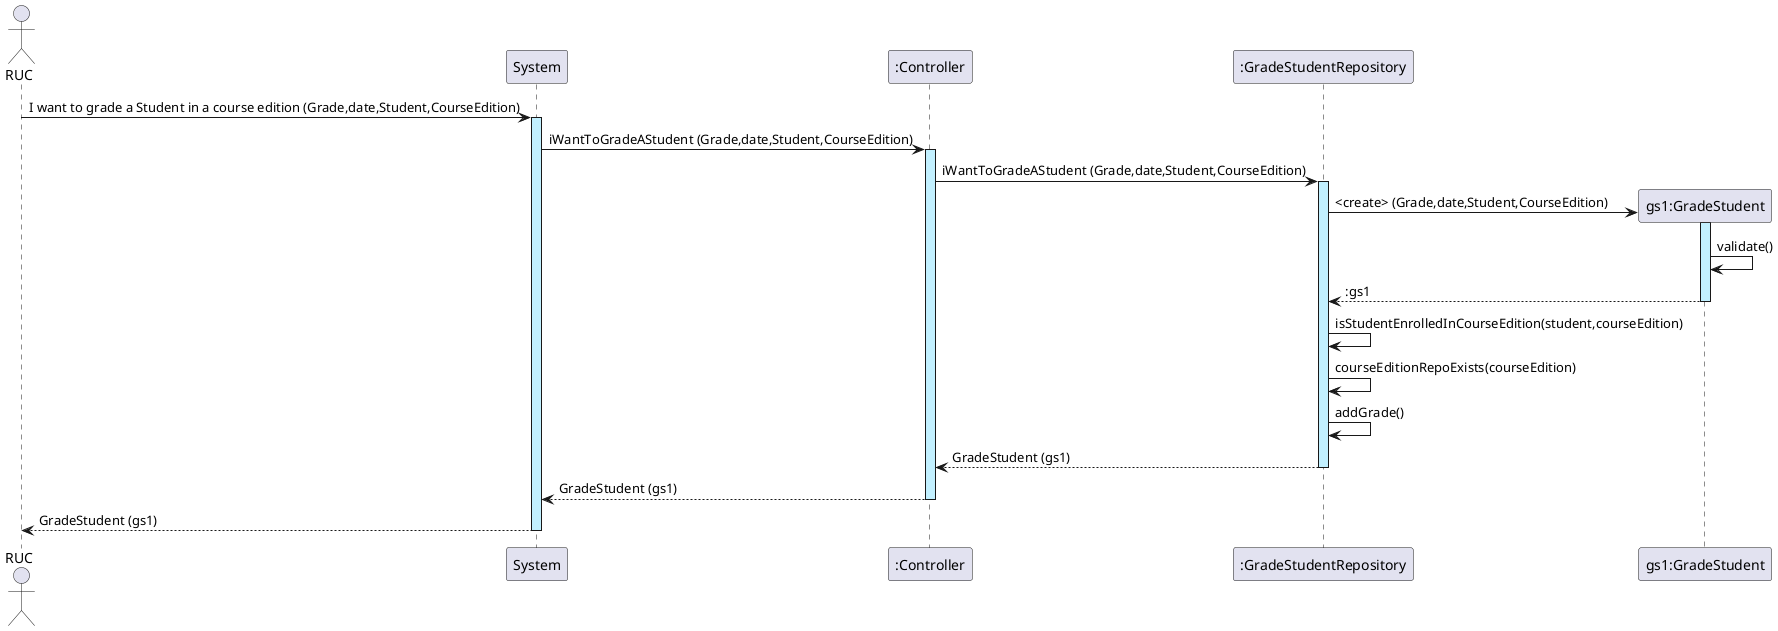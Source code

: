 @startuml
actor RUC
participant "System" as UI
participant ":Controller" as ctr
participant ":GradeStudentRepository" as GR



RUC -> UI ++ #application : I want to grade a Student in a course edition (Grade,date,Student,CourseEdition)
UI -> ctr ++ #application : iWantToGradeAStudent (Grade,date,Student,CourseEdition)
ctr -> GR ++ #application : iWantToGradeAStudent (Grade,date,Student,CourseEdition)


create "gs1:GradeStudent" as gs
GR -> gs ++ #application : <create> (Grade,date,Student,CourseEdition)
gs -> gs : validate()
gs --> GR -- : :gs1
GR -> GR : isStudentEnrolledInCourseEdition(student,courseEdition)
GR -> GR : courseEditionRepoExists(courseEdition)
GR -> GR : addGrade()



GR --> ctr --: GradeStudent (gs1)
ctr --> UI --: GradeStudent (gs1)
UI --> RUC --: GradeStudent (gs1)
@enduml